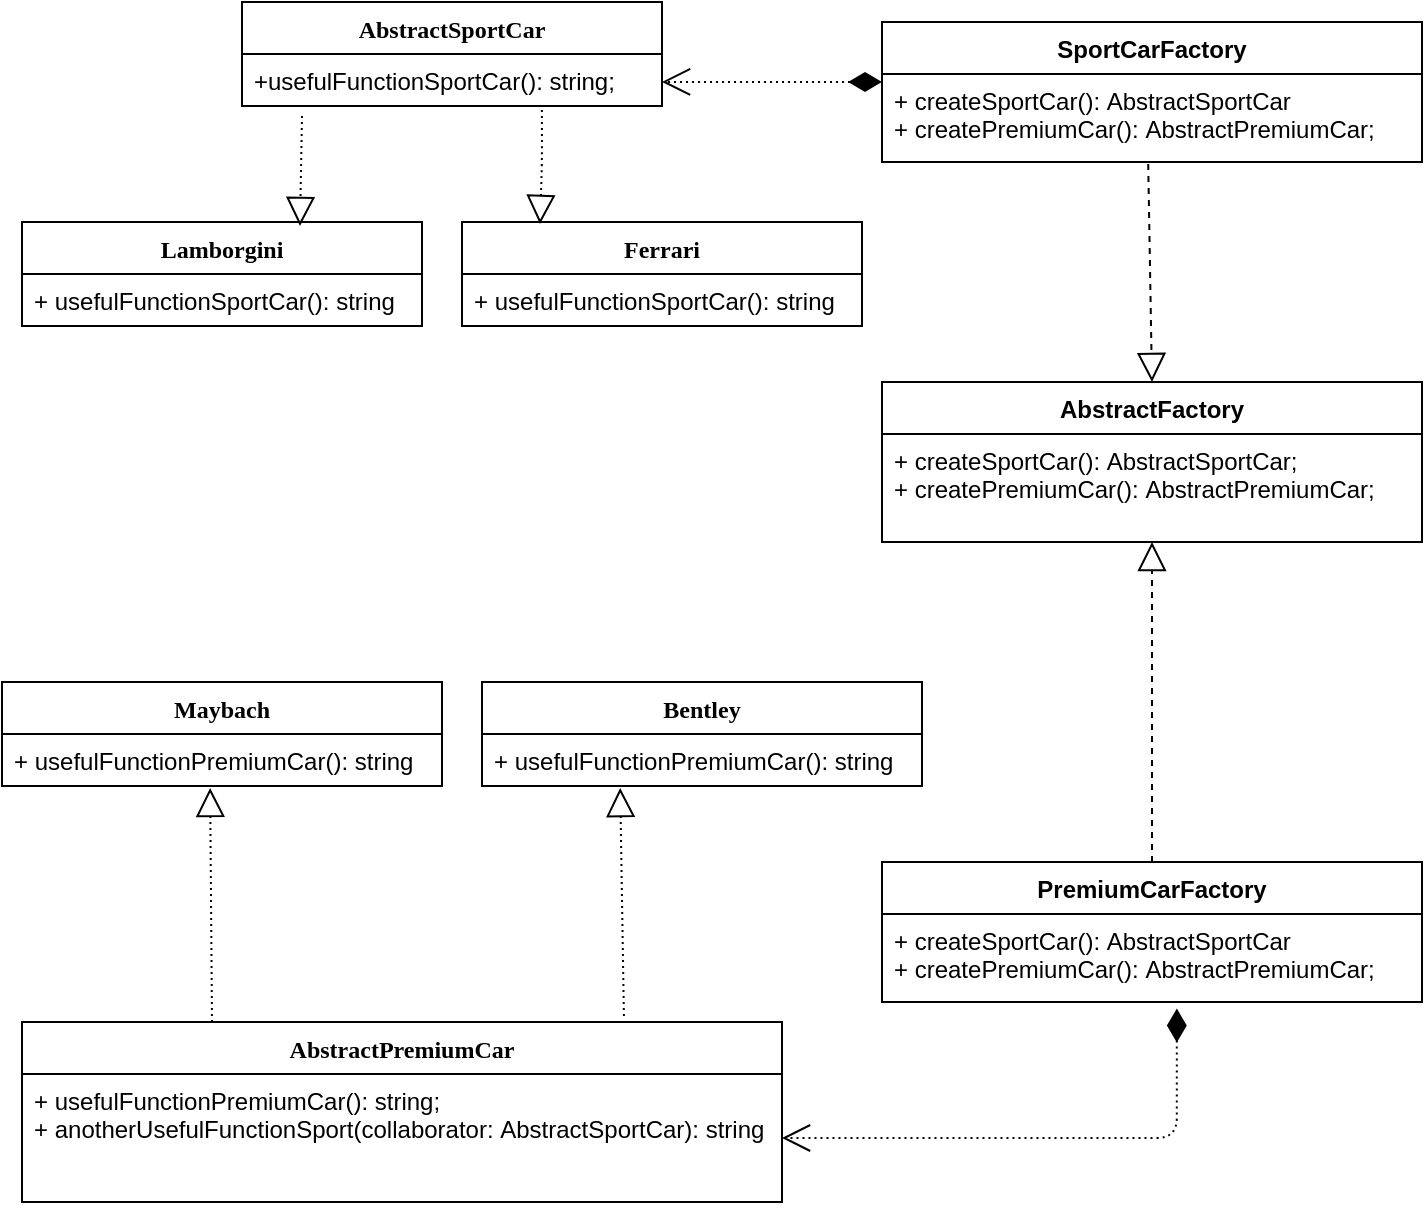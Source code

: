<mxfile>
    <diagram id="kSr8-vK0yD3OGPDTnl1q" name="Page-1">
        <mxGraphModel dx="1945" dy="498" grid="1" gridSize="10" guides="1" tooltips="1" connect="1" arrows="1" fold="1" page="1" pageScale="1" pageWidth="827" pageHeight="1169" math="0" shadow="0">
            <root>
                <mxCell id="0"/>
                <mxCell id="1" parent="0"/>
                <mxCell id="2" value="AbstractFactory" style="swimlane;fontStyle=1;align=center;verticalAlign=top;childLayout=stackLayout;horizontal=1;startSize=26;horizontalStack=0;resizeParent=1;resizeParentMax=0;resizeLast=0;collapsible=1;marginBottom=0;" vertex="1" parent="1">
                    <mxGeometry x="250" y="240" width="270" height="80" as="geometry"/>
                </mxCell>
                <mxCell id="5" value="+ createSportCar(): AbstractSportCar;&#10;+ createPremiumCar(): AbstractPremiumCar;" style="text;strokeColor=none;fillColor=none;align=left;verticalAlign=top;spacingLeft=4;spacingRight=4;overflow=hidden;rotatable=0;points=[[0,0.5],[1,0.5]];portConstraint=eastwest;" vertex="1" parent="2">
                    <mxGeometry y="26" width="270" height="54" as="geometry"/>
                </mxCell>
                <mxCell id="6" value="" style="endArrow=block;dashed=1;endFill=0;endSize=12;html=1;entryX=0.5;entryY=0;entryDx=0;entryDy=0;exitX=0.493;exitY=1.023;exitDx=0;exitDy=0;exitPerimeter=0;" edge="1" parent="1" source="11" target="2">
                    <mxGeometry width="160" relative="1" as="geometry">
                        <mxPoint x="385" y="140" as="sourcePoint"/>
                        <mxPoint x="490" y="260" as="targetPoint"/>
                    </mxGeometry>
                </mxCell>
                <mxCell id="7" value="" style="endArrow=block;dashed=1;endFill=0;endSize=12;html=1;exitX=0.5;exitY=0;exitDx=0;exitDy=0;" edge="1" parent="1" source="12" target="5">
                    <mxGeometry width="160" relative="1" as="geometry">
                        <mxPoint x="384" y="360" as="sourcePoint"/>
                        <mxPoint x="350" y="300" as="targetPoint"/>
                    </mxGeometry>
                </mxCell>
                <mxCell id="8" value="SportCarFactory" style="swimlane;fontStyle=1;align=center;verticalAlign=top;childLayout=stackLayout;horizontal=1;startSize=26;horizontalStack=0;resizeParent=1;resizeParentMax=0;resizeLast=0;collapsible=1;marginBottom=0;" vertex="1" parent="1">
                    <mxGeometry x="250" y="60" width="270" height="70" as="geometry"/>
                </mxCell>
                <mxCell id="11" value="+ createSportCar(): AbstractSportCar&#10;+ createPremiumCar(): AbstractPremiumCar;" style="text;strokeColor=none;fillColor=none;align=left;verticalAlign=top;spacingLeft=4;spacingRight=4;overflow=hidden;rotatable=0;points=[[0,0.5],[1,0.5]];portConstraint=eastwest;" vertex="1" parent="8">
                    <mxGeometry y="26" width="270" height="44" as="geometry"/>
                </mxCell>
                <mxCell id="12" value="PremiumCarFactory" style="swimlane;fontStyle=1;align=center;verticalAlign=top;childLayout=stackLayout;horizontal=1;startSize=26;horizontalStack=0;resizeParent=1;resizeParentMax=0;resizeLast=0;collapsible=1;marginBottom=0;" vertex="1" parent="1">
                    <mxGeometry x="250" y="480" width="270" height="70" as="geometry"/>
                </mxCell>
                <mxCell id="13" value="+ createSportCar(): AbstractSportCar&#10;+ createPremiumCar(): AbstractPremiumCar;" style="text;strokeColor=none;fillColor=none;align=left;verticalAlign=top;spacingLeft=4;spacingRight=4;overflow=hidden;rotatable=0;points=[[0,0.5],[1,0.5]];portConstraint=eastwest;" vertex="1" parent="12">
                    <mxGeometry y="26" width="270" height="44" as="geometry"/>
                </mxCell>
                <mxCell id="18" value="Lamborgini&#10;" style="swimlane;fontStyle=1;align=center;verticalAlign=top;childLayout=stackLayout;horizontal=1;startSize=26;horizontalStack=0;resizeParent=1;resizeParentMax=0;resizeLast=0;collapsible=1;marginBottom=0;fontFamily=Verdana;" vertex="1" parent="1">
                    <mxGeometry x="-180" y="160" width="200" height="52" as="geometry"/>
                </mxCell>
                <mxCell id="21" value="+ usefulFunctionSportCar(): string" style="text;strokeColor=none;fillColor=none;align=left;verticalAlign=top;spacingLeft=4;spacingRight=4;overflow=hidden;rotatable=0;points=[[0,0.5],[1,0.5]];portConstraint=eastwest;" vertex="1" parent="18">
                    <mxGeometry y="26" width="200" height="26" as="geometry"/>
                </mxCell>
                <mxCell id="22" value="Ferrari" style="swimlane;fontStyle=1;align=center;verticalAlign=top;childLayout=stackLayout;horizontal=1;startSize=26;horizontalStack=0;resizeParent=1;resizeParentMax=0;resizeLast=0;collapsible=1;marginBottom=0;fontFamily=Verdana;" vertex="1" parent="1">
                    <mxGeometry x="40" y="160" width="200" height="52" as="geometry"/>
                </mxCell>
                <mxCell id="23" value="+ usefulFunctionSportCar(): string" style="text;strokeColor=none;fillColor=none;align=left;verticalAlign=top;spacingLeft=4;spacingRight=4;overflow=hidden;rotatable=0;points=[[0,0.5],[1,0.5]];portConstraint=eastwest;" vertex="1" parent="22">
                    <mxGeometry y="26" width="200" height="26" as="geometry"/>
                </mxCell>
                <mxCell id="25" value="Maybach" style="swimlane;fontStyle=1;align=center;verticalAlign=top;childLayout=stackLayout;horizontal=1;startSize=26;horizontalStack=0;resizeParent=1;resizeParentMax=0;resizeLast=0;collapsible=1;marginBottom=0;fontFamily=Verdana;" vertex="1" parent="1">
                    <mxGeometry x="-190" y="390" width="220" height="52" as="geometry"/>
                </mxCell>
                <mxCell id="26" value="+ usefulFunctionPremiumCar(): string" style="text;strokeColor=none;fillColor=none;align=left;verticalAlign=top;spacingLeft=4;spacingRight=4;overflow=hidden;rotatable=0;points=[[0,0.5],[1,0.5]];portConstraint=eastwest;" vertex="1" parent="25">
                    <mxGeometry y="26" width="220" height="26" as="geometry"/>
                </mxCell>
                <mxCell id="27" value="Bentley" style="swimlane;fontStyle=1;align=center;verticalAlign=top;childLayout=stackLayout;horizontal=1;startSize=26;horizontalStack=0;resizeParent=1;resizeParentMax=0;resizeLast=0;collapsible=1;marginBottom=0;fontFamily=Verdana;" vertex="1" parent="1">
                    <mxGeometry x="50" y="390" width="220" height="52" as="geometry"/>
                </mxCell>
                <mxCell id="28" value="+ usefulFunctionPremiumCar(): string" style="text;strokeColor=none;fillColor=none;align=left;verticalAlign=top;spacingLeft=4;spacingRight=4;overflow=hidden;rotatable=0;points=[[0,0.5],[1,0.5]];portConstraint=eastwest;" vertex="1" parent="27">
                    <mxGeometry y="26" width="220" height="26" as="geometry"/>
                </mxCell>
                <mxCell id="33" value="AbstractSportCar" style="swimlane;fontStyle=1;align=center;verticalAlign=top;childLayout=stackLayout;horizontal=1;startSize=26;horizontalStack=0;resizeParent=1;resizeParentMax=0;resizeLast=0;collapsible=1;marginBottom=0;fontFamily=Verdana;" vertex="1" parent="1">
                    <mxGeometry x="-70" y="50" width="210" height="52" as="geometry"/>
                </mxCell>
                <mxCell id="36" value="+usefulFunctionSportCar(): string;" style="text;strokeColor=none;fillColor=none;align=left;verticalAlign=top;spacingLeft=4;spacingRight=4;overflow=hidden;rotatable=0;points=[[0,0.5],[1,0.5]];portConstraint=eastwest;" vertex="1" parent="33">
                    <mxGeometry y="26" width="210" height="26" as="geometry"/>
                </mxCell>
                <mxCell id="37" value="AbstractPremiumCar" style="swimlane;fontStyle=1;align=center;verticalAlign=top;childLayout=stackLayout;horizontal=1;startSize=26;horizontalStack=0;resizeParent=1;resizeParentMax=0;resizeLast=0;collapsible=1;marginBottom=0;fontFamily=Verdana;" vertex="1" parent="1">
                    <mxGeometry x="-180" y="560" width="380" height="90" as="geometry"/>
                </mxCell>
                <mxCell id="38" value="+ usefulFunctionPremiumCar(): string;&#10;+ anotherUsefulFunctionSport(collaborator: AbstractSportCar): string" style="text;strokeColor=none;fillColor=none;align=left;verticalAlign=top;spacingLeft=4;spacingRight=4;overflow=hidden;rotatable=0;points=[[0,0.5],[1,0.5]];portConstraint=eastwest;" vertex="1" parent="37">
                    <mxGeometry y="26" width="380" height="64" as="geometry"/>
                </mxCell>
                <mxCell id="42" value="" style="endArrow=open;html=1;endSize=12;startArrow=diamondThin;startSize=14;startFill=1;edgeStyle=orthogonalEdgeStyle;align=left;verticalAlign=bottom;dashed=1;dashPattern=1 2;fontFamily=Verdana;exitX=0.546;exitY=1.075;exitDx=0;exitDy=0;entryX=1;entryY=0.5;entryDx=0;entryDy=0;exitPerimeter=0;" edge="1" parent="1" source="13" target="38">
                    <mxGeometry x="-0.702" y="38" relative="1" as="geometry">
                        <mxPoint x="410" y="410" as="sourcePoint"/>
                        <mxPoint x="570" y="410" as="targetPoint"/>
                        <Array as="points">
                            <mxPoint x="397" y="618"/>
                        </Array>
                        <mxPoint as="offset"/>
                    </mxGeometry>
                </mxCell>
                <mxCell id="43" value="" style="endArrow=open;html=1;endSize=12;startArrow=diamondThin;startSize=14;startFill=1;edgeStyle=orthogonalEdgeStyle;align=left;verticalAlign=bottom;dashed=1;dashPattern=1 2;fontFamily=Verdana;entryX=1;entryY=0.538;entryDx=0;entryDy=0;entryPerimeter=0;" edge="1" parent="1" target="36">
                    <mxGeometry x="-0.702" y="38" relative="1" as="geometry">
                        <mxPoint x="250" y="90" as="sourcePoint"/>
                        <mxPoint x="210" y="628" as="targetPoint"/>
                        <Array as="points">
                            <mxPoint x="190" y="90"/>
                            <mxPoint x="190" y="90"/>
                        </Array>
                        <mxPoint as="offset"/>
                    </mxGeometry>
                </mxCell>
                <mxCell id="45" value="" style="endArrow=block;dashed=1;endFill=0;endSize=12;html=1;dashPattern=1 2;fontFamily=Verdana;exitX=0.25;exitY=0;exitDx=0;exitDy=0;entryX=0.473;entryY=1.038;entryDx=0;entryDy=0;entryPerimeter=0;" edge="1" parent="1" source="37" target="26">
                    <mxGeometry width="160" relative="1" as="geometry">
                        <mxPoint x="180" y="160" as="sourcePoint"/>
                        <mxPoint x="340" y="160" as="targetPoint"/>
                    </mxGeometry>
                </mxCell>
                <mxCell id="46" value="" style="endArrow=block;dashed=1;endFill=0;endSize=12;html=1;dashPattern=1 2;fontFamily=Verdana;exitX=0.714;exitY=1.077;exitDx=0;exitDy=0;exitPerimeter=0;" edge="1" parent="1" source="36">
                    <mxGeometry width="160" relative="1" as="geometry">
                        <mxPoint x="-31.02" y="114.99" as="sourcePoint"/>
                        <mxPoint x="79" y="161" as="targetPoint"/>
                        <Array as="points">
                            <mxPoint x="80" y="130"/>
                        </Array>
                    </mxGeometry>
                </mxCell>
                <mxCell id="47" value="" style="endArrow=block;dashed=1;endFill=0;endSize=12;html=1;dashPattern=1 2;fontFamily=Verdana;" edge="1" parent="1">
                    <mxGeometry width="160" relative="1" as="geometry">
                        <mxPoint x="-40" y="107" as="sourcePoint"/>
                        <mxPoint x="-41" y="162" as="targetPoint"/>
                    </mxGeometry>
                </mxCell>
                <mxCell id="48" value="" style="endArrow=block;dashed=1;endFill=0;endSize=12;html=1;dashPattern=1 2;fontFamily=Verdana;exitX=0.792;exitY=-0.033;exitDx=0;exitDy=0;entryX=0.314;entryY=1.038;entryDx=0;entryDy=0;entryPerimeter=0;exitPerimeter=0;" edge="1" parent="1" source="37" target="28">
                    <mxGeometry width="160" relative="1" as="geometry">
                        <mxPoint x="-75" y="570" as="sourcePoint"/>
                        <mxPoint x="120" y="450" as="targetPoint"/>
                    </mxGeometry>
                </mxCell>
            </root>
        </mxGraphModel>
    </diagram>
</mxfile>